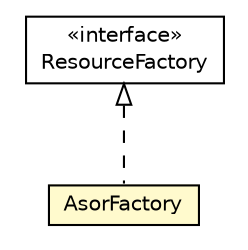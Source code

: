 #!/usr/local/bin/dot
#
# Class diagram 
# Generated by UMLGraph version R5_6-24-gf6e263 (http://www.umlgraph.org/)
#

digraph G {
	edge [fontname="Helvetica",fontsize=10,labelfontname="Helvetica",labelfontsize=10];
	node [fontname="Helvetica",fontsize=10,shape=plaintext];
	nodesep=0.25;
	ranksep=0.5;
	// org.universAAL.middleware.rdf.ResourceFactory
	c2113150 [label=<<table title="org.universAAL.middleware.rdf.ResourceFactory" border="0" cellborder="1" cellspacing="0" cellpadding="2" port="p" href="../middleware/rdf/ResourceFactory.html">
		<tr><td><table border="0" cellspacing="0" cellpadding="1">
<tr><td align="center" balign="center"> &#171;interface&#187; </td></tr>
<tr><td align="center" balign="center"> ResourceFactory </td></tr>
		</table></td></tr>
		</table>>, URL="../middleware/rdf/ResourceFactory.html", fontname="Helvetica", fontcolor="black", fontsize=10.0];
	// org.universAAL.ontology.AsorFactory
	c2113641 [label=<<table title="org.universAAL.ontology.AsorFactory" border="0" cellborder="1" cellspacing="0" cellpadding="2" port="p" bgcolor="lemonChiffon" href="./AsorFactory.html">
		<tr><td><table border="0" cellspacing="0" cellpadding="1">
<tr><td align="center" balign="center"> AsorFactory </td></tr>
		</table></td></tr>
		</table>>, URL="./AsorFactory.html", fontname="Helvetica", fontcolor="black", fontsize=10.0];
	//org.universAAL.ontology.AsorFactory implements org.universAAL.middleware.rdf.ResourceFactory
	c2113150:p -> c2113641:p [dir=back,arrowtail=empty,style=dashed];
}

